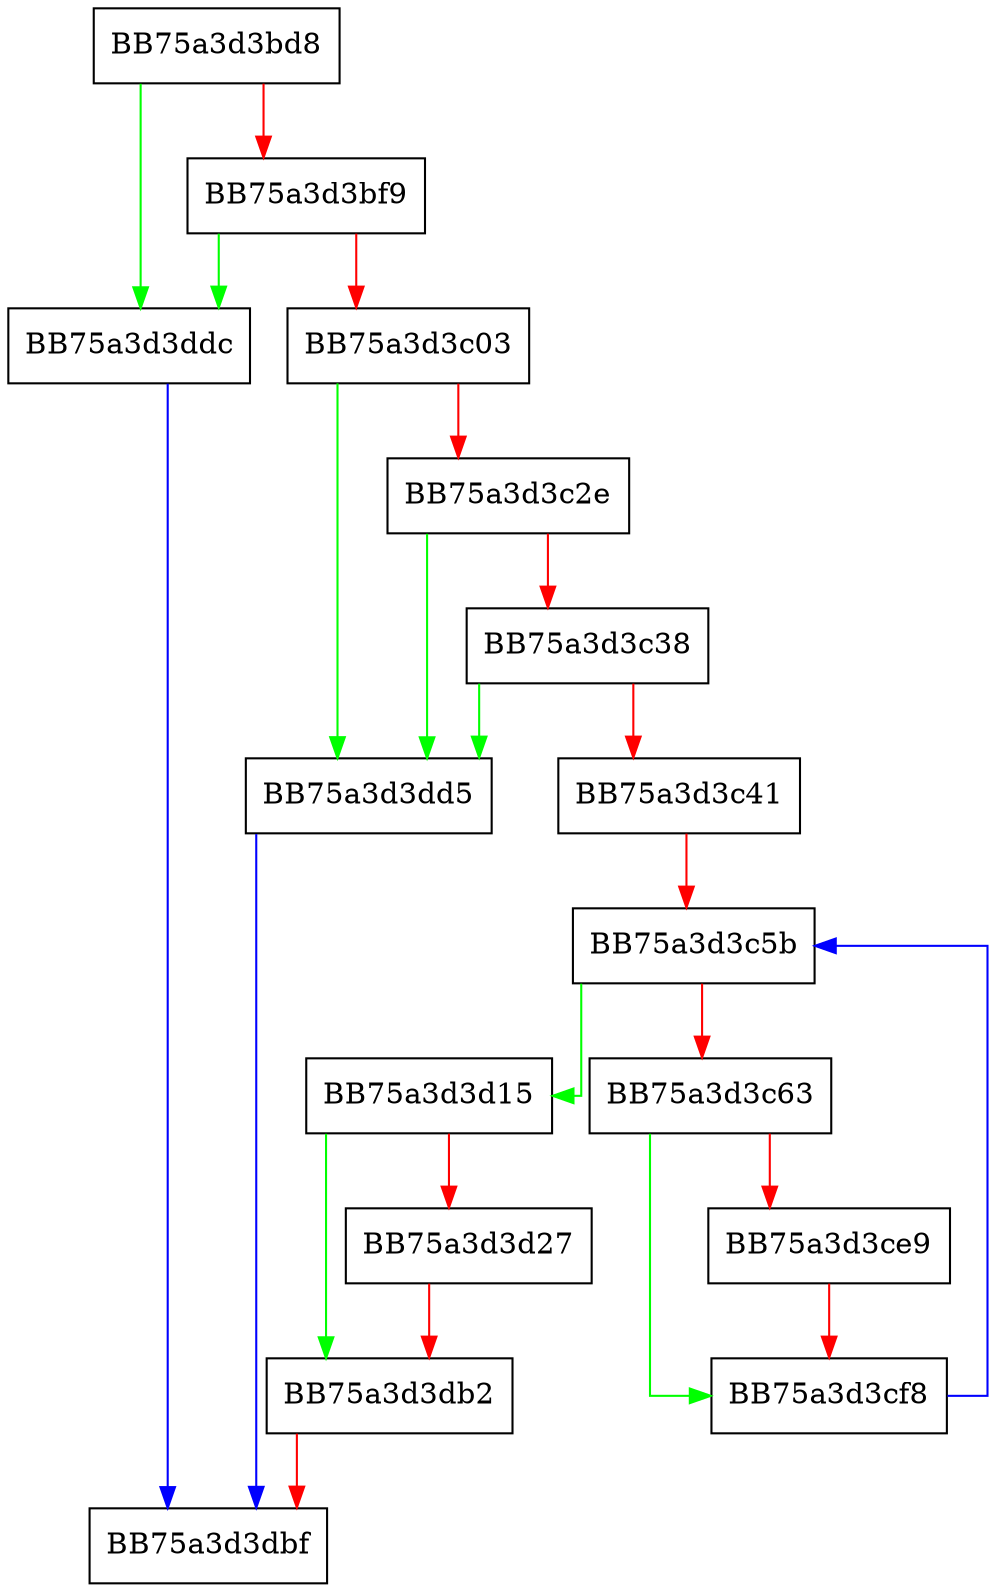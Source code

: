 digraph Deserialize {
  node [shape="box"];
  graph [splines=ortho];
  BB75a3d3bd8 -> BB75a3d3ddc [color="green"];
  BB75a3d3bd8 -> BB75a3d3bf9 [color="red"];
  BB75a3d3bf9 -> BB75a3d3ddc [color="green"];
  BB75a3d3bf9 -> BB75a3d3c03 [color="red"];
  BB75a3d3c03 -> BB75a3d3dd5 [color="green"];
  BB75a3d3c03 -> BB75a3d3c2e [color="red"];
  BB75a3d3c2e -> BB75a3d3dd5 [color="green"];
  BB75a3d3c2e -> BB75a3d3c38 [color="red"];
  BB75a3d3c38 -> BB75a3d3dd5 [color="green"];
  BB75a3d3c38 -> BB75a3d3c41 [color="red"];
  BB75a3d3c41 -> BB75a3d3c5b [color="red"];
  BB75a3d3c5b -> BB75a3d3d15 [color="green"];
  BB75a3d3c5b -> BB75a3d3c63 [color="red"];
  BB75a3d3c63 -> BB75a3d3cf8 [color="green"];
  BB75a3d3c63 -> BB75a3d3ce9 [color="red"];
  BB75a3d3ce9 -> BB75a3d3cf8 [color="red"];
  BB75a3d3cf8 -> BB75a3d3c5b [color="blue"];
  BB75a3d3d15 -> BB75a3d3db2 [color="green"];
  BB75a3d3d15 -> BB75a3d3d27 [color="red"];
  BB75a3d3d27 -> BB75a3d3db2 [color="red"];
  BB75a3d3db2 -> BB75a3d3dbf [color="red"];
  BB75a3d3dd5 -> BB75a3d3dbf [color="blue"];
  BB75a3d3ddc -> BB75a3d3dbf [color="blue"];
}